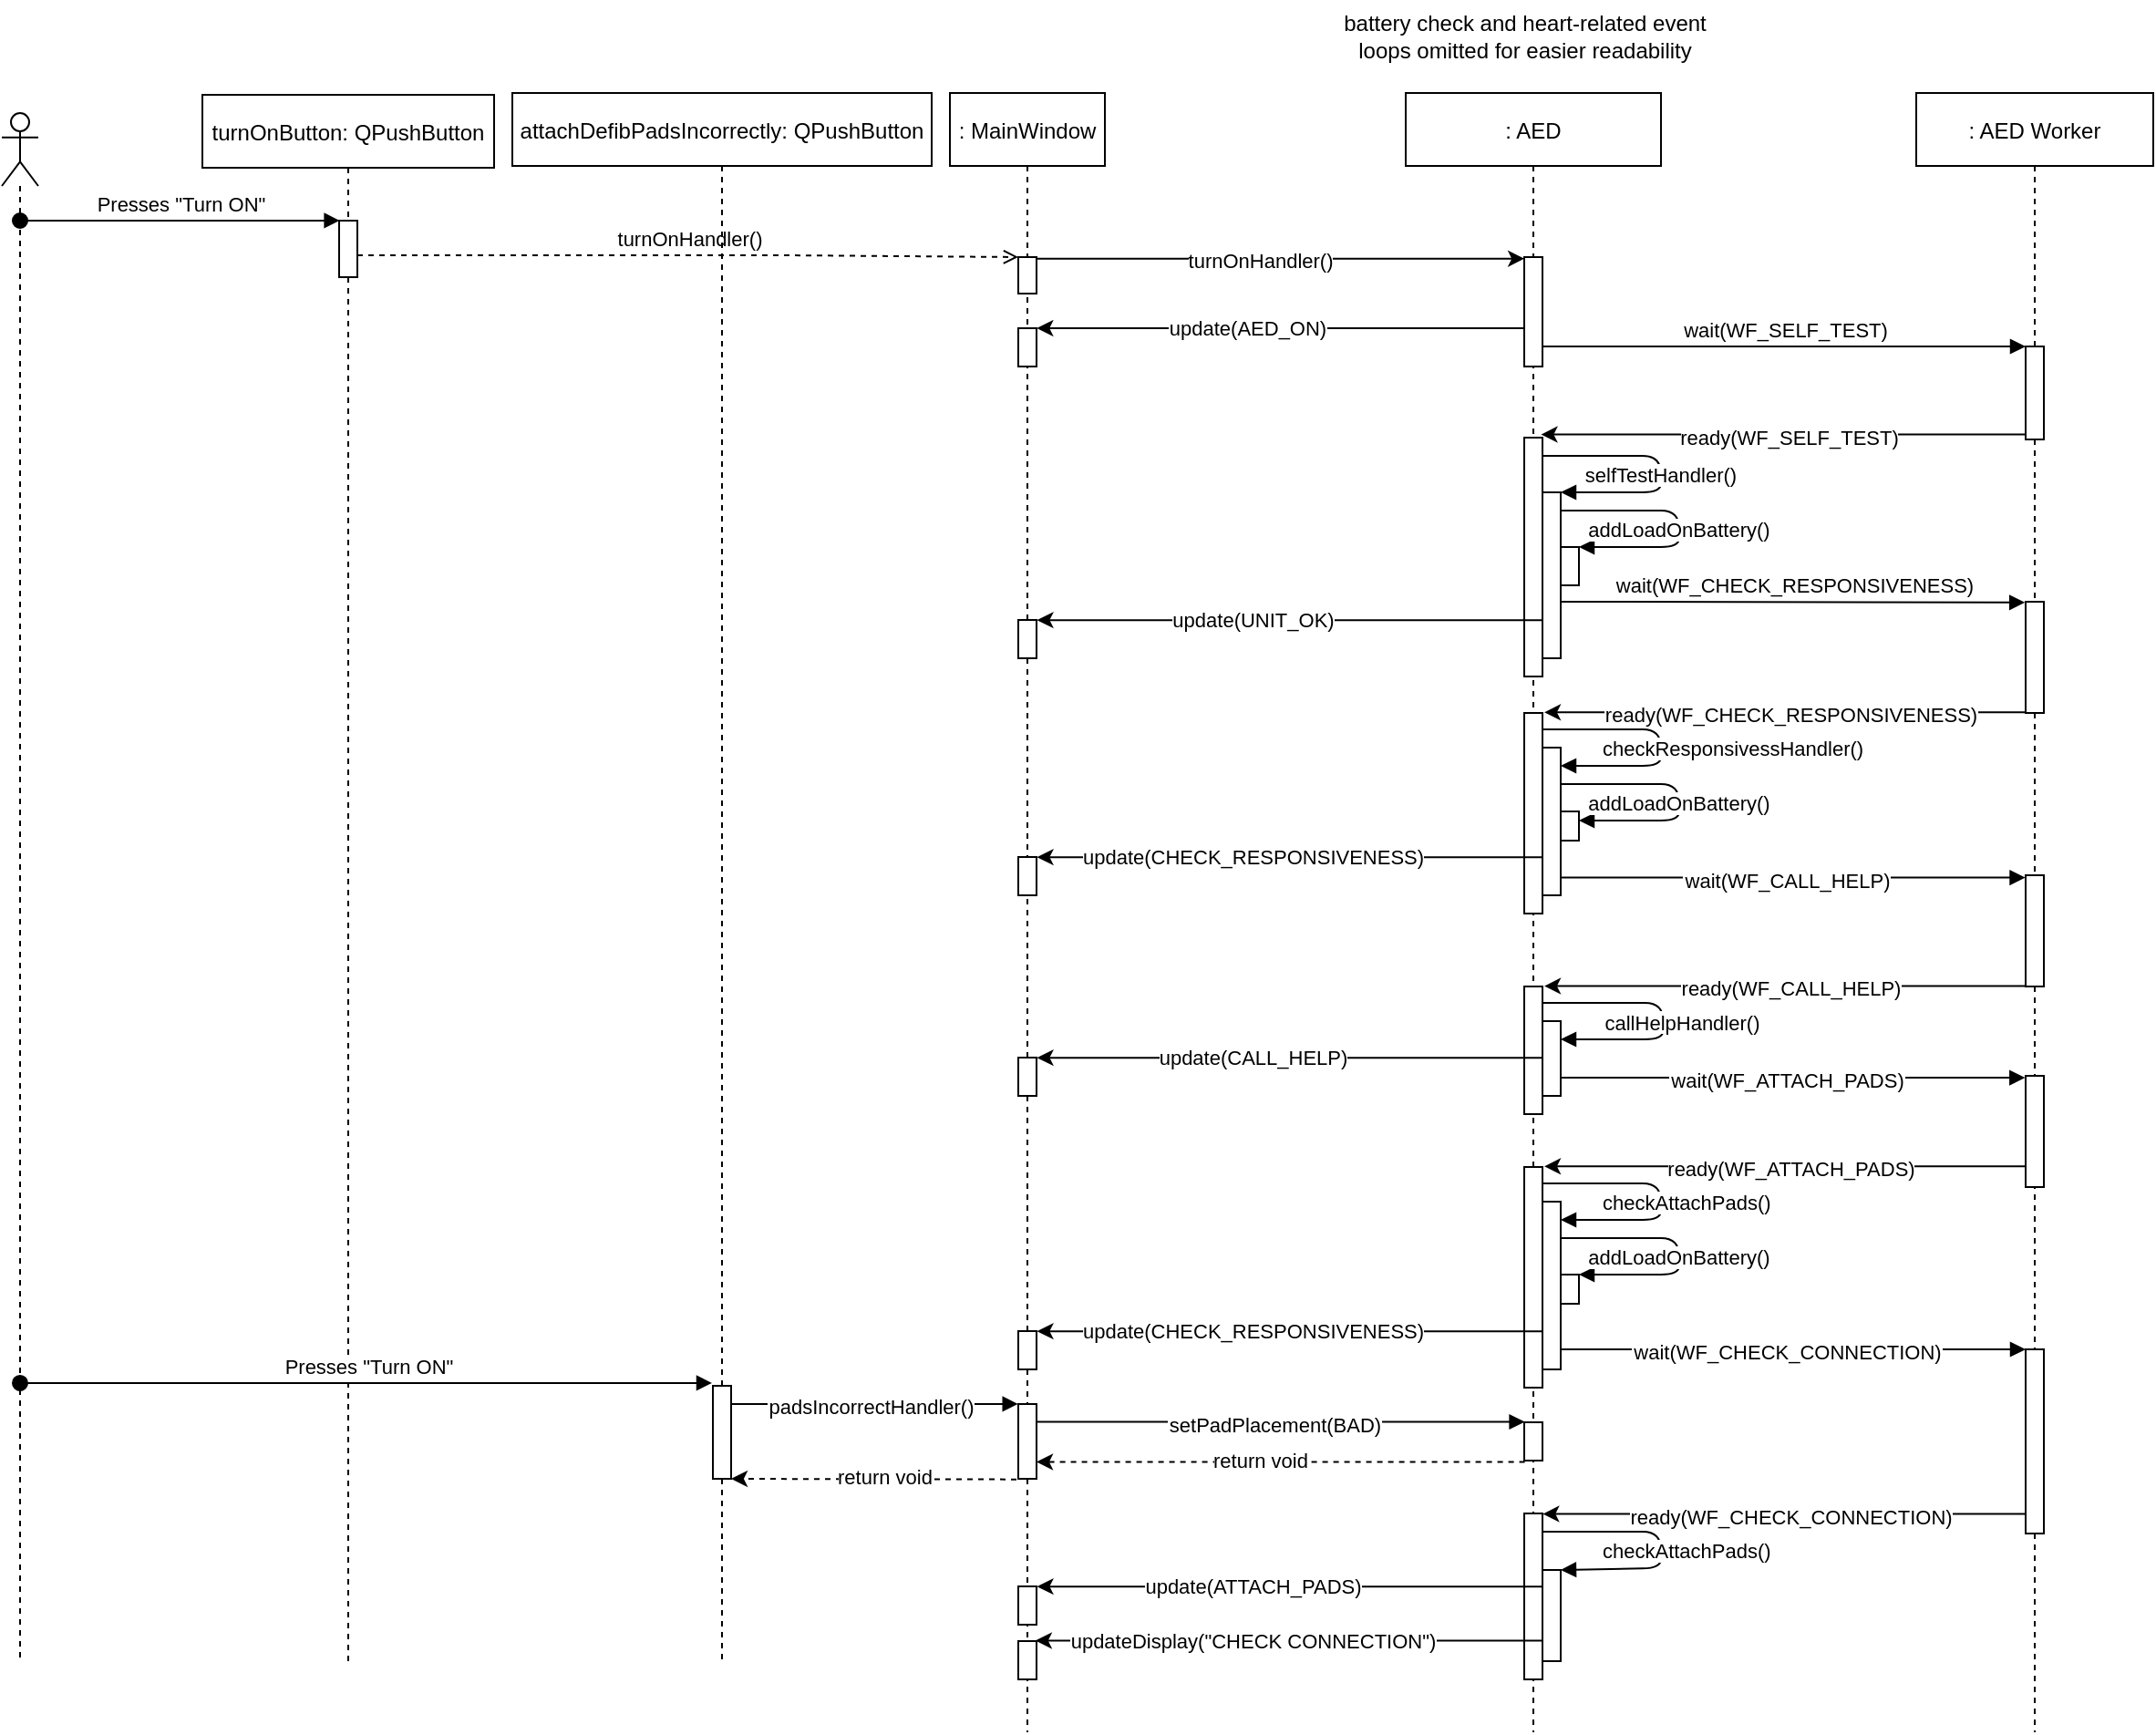 <mxfile version="22.1.2" type="device">
  <diagram name="Page-1" id="ro_ihInaLSnizCOt3Q01">
    <mxGraphModel dx="1963" dy="1367" grid="1" gridSize="10" guides="1" tooltips="1" connect="1" arrows="1" fold="1" page="0" pageScale="1" pageWidth="850" pageHeight="1100" math="0" shadow="0">
      <root>
        <mxCell id="0" />
        <mxCell id="1" parent="0" />
        <mxCell id="qNoHRXe5Kn5nPfTsHGGu-34" value=": MainWindow" style="shape=umlLifeline;perimeter=lifelinePerimeter;container=1;collapsible=0;recursiveResize=0;rounded=0;shadow=0;strokeWidth=1;" parent="1" vertex="1">
          <mxGeometry x="980" y="421" width="85" height="899" as="geometry" />
        </mxCell>
        <mxCell id="qNoHRXe5Kn5nPfTsHGGu-35" value="" style="html=1;points=[];perimeter=orthogonalPerimeter;" parent="qNoHRXe5Kn5nPfTsHGGu-34" vertex="1">
          <mxGeometry x="37.5" y="90" width="10" height="20" as="geometry" />
        </mxCell>
        <mxCell id="Xctz0QdlR3uCmqx1lehX-27" value="" style="html=1;points=[];perimeter=orthogonalPerimeter;" vertex="1" parent="qNoHRXe5Kn5nPfTsHGGu-34">
          <mxGeometry x="37.5" y="129" width="10" height="21" as="geometry" />
        </mxCell>
        <mxCell id="Xctz0QdlR3uCmqx1lehX-41" value="" style="html=1;points=[];perimeter=orthogonalPerimeter;" vertex="1" parent="qNoHRXe5Kn5nPfTsHGGu-34">
          <mxGeometry x="37.5" y="289" width="10" height="21" as="geometry" />
        </mxCell>
        <mxCell id="Xctz0QdlR3uCmqx1lehX-52" value="" style="html=1;points=[];perimeter=orthogonalPerimeter;" vertex="1" parent="qNoHRXe5Kn5nPfTsHGGu-34">
          <mxGeometry x="37.5" y="419" width="10" height="21" as="geometry" />
        </mxCell>
        <mxCell id="Xctz0QdlR3uCmqx1lehX-88" value="" style="html=1;points=[];perimeter=orthogonalPerimeter;" vertex="1" parent="qNoHRXe5Kn5nPfTsHGGu-34">
          <mxGeometry x="37.5" y="529" width="10" height="21" as="geometry" />
        </mxCell>
        <mxCell id="Xctz0QdlR3uCmqx1lehX-112" value="" style="html=1;points=[];perimeter=orthogonalPerimeter;" vertex="1" parent="qNoHRXe5Kn5nPfTsHGGu-34">
          <mxGeometry x="37.5" y="679" width="10" height="21" as="geometry" />
        </mxCell>
        <mxCell id="Xctz0QdlR3uCmqx1lehX-127" value="" style="html=1;points=[];perimeter=orthogonalPerimeter;" vertex="1" parent="qNoHRXe5Kn5nPfTsHGGu-34">
          <mxGeometry x="37.5" y="849" width="10" height="21" as="geometry" />
        </mxCell>
        <mxCell id="Xctz0QdlR3uCmqx1lehX-128" value="" style="html=1;points=[];perimeter=orthogonalPerimeter;" vertex="1" parent="qNoHRXe5Kn5nPfTsHGGu-34">
          <mxGeometry x="37.5" y="819" width="10" height="21" as="geometry" />
        </mxCell>
        <mxCell id="Xctz0QdlR3uCmqx1lehX-135" value="" style="html=1;points=[];perimeter=orthogonalPerimeter;" vertex="1" parent="qNoHRXe5Kn5nPfTsHGGu-34">
          <mxGeometry x="37.5" y="719" width="10" height="41" as="geometry" />
        </mxCell>
        <mxCell id="qNoHRXe5Kn5nPfTsHGGu-1" value=": AED Worker" style="shape=umlLifeline;perimeter=lifelinePerimeter;container=1;collapsible=0;recursiveResize=0;rounded=0;shadow=0;strokeWidth=1;" parent="1" vertex="1">
          <mxGeometry x="1510" y="421" width="130" height="899" as="geometry" />
        </mxCell>
        <mxCell id="qNoHRXe5Kn5nPfTsHGGu-2" value="" style="html=1;points=[];perimeter=orthogonalPerimeter;" parent="qNoHRXe5Kn5nPfTsHGGu-1" vertex="1">
          <mxGeometry x="60" y="139" width="10" height="51" as="geometry" />
        </mxCell>
        <mxCell id="Xctz0QdlR3uCmqx1lehX-40" value="" style="html=1;points=[];perimeter=orthogonalPerimeter;" vertex="1" parent="qNoHRXe5Kn5nPfTsHGGu-1">
          <mxGeometry x="60" y="279" width="10" height="61" as="geometry" />
        </mxCell>
        <mxCell id="Xctz0QdlR3uCmqx1lehX-82" value="" style="html=1;points=[];perimeter=orthogonalPerimeter;" vertex="1" parent="qNoHRXe5Kn5nPfTsHGGu-1">
          <mxGeometry x="60" y="429" width="10" height="61" as="geometry" />
        </mxCell>
        <mxCell id="Xctz0QdlR3uCmqx1lehX-119" value="" style="html=1;points=[];perimeter=orthogonalPerimeter;" vertex="1" parent="qNoHRXe5Kn5nPfTsHGGu-1">
          <mxGeometry x="60" y="689" width="10" height="101" as="geometry" />
        </mxCell>
        <mxCell id="Xctz0QdlR3uCmqx1lehX-106" value="" style="html=1;points=[];perimeter=orthogonalPerimeter;" vertex="1" parent="qNoHRXe5Kn5nPfTsHGGu-1">
          <mxGeometry x="60" y="539" width="10" height="61" as="geometry" />
        </mxCell>
        <mxCell id="qNoHRXe5Kn5nPfTsHGGu-16" value="" style="shape=umlLifeline;participant=umlActor;perimeter=lifelinePerimeter;whiteSpace=wrap;html=1;container=1;collapsible=0;recursiveResize=0;verticalAlign=top;spacingTop=36;outlineConnect=0;" parent="1" vertex="1">
          <mxGeometry x="460" y="432" width="20" height="849" as="geometry" />
        </mxCell>
        <mxCell id="qNoHRXe5Kn5nPfTsHGGu-17" value=" Presses &quot;Turn ON&quot;" style="verticalAlign=bottom;startArrow=oval;endArrow=block;startSize=8;shadow=0;strokeWidth=1;startFill=1;entryX=0.031;entryY=-0.001;entryDx=0;entryDy=0;entryPerimeter=0;" parent="1" source="qNoHRXe5Kn5nPfTsHGGu-16" target="qNoHRXe5Kn5nPfTsHGGu-29" edge="1">
          <mxGeometry x="0.008" relative="1" as="geometry">
            <mxPoint x="1220" y="491" as="sourcePoint" />
            <Array as="points">
              <mxPoint x="520" y="491" />
            </Array>
            <mxPoint as="offset" />
          </mxGeometry>
        </mxCell>
        <mxCell id="qNoHRXe5Kn5nPfTsHGGu-18" value=": AED" style="shape=umlLifeline;perimeter=lifelinePerimeter;container=1;collapsible=0;recursiveResize=0;rounded=0;shadow=0;strokeWidth=1;" parent="1" vertex="1">
          <mxGeometry x="1230" y="421" width="140" height="899" as="geometry" />
        </mxCell>
        <mxCell id="qNoHRXe5Kn5nPfTsHGGu-21" value="" style="html=1;points=[];perimeter=orthogonalPerimeter;" parent="qNoHRXe5Kn5nPfTsHGGu-18" vertex="1">
          <mxGeometry x="65" y="90" width="10" height="60" as="geometry" />
        </mxCell>
        <mxCell id="qNoHRXe5Kn5nPfTsHGGu-23" value="" style="html=1;points=[];perimeter=orthogonalPerimeter;" parent="qNoHRXe5Kn5nPfTsHGGu-18" vertex="1">
          <mxGeometry x="65" y="340" width="10" height="110" as="geometry" />
        </mxCell>
        <mxCell id="Xctz0QdlR3uCmqx1lehX-31" value="" style="html=1;points=[];perimeter=orthogonalPerimeter;" vertex="1" parent="qNoHRXe5Kn5nPfTsHGGu-18">
          <mxGeometry x="65" y="189" width="10" height="131" as="geometry" />
        </mxCell>
        <mxCell id="Xctz0QdlR3uCmqx1lehX-35" value="" style="html=1;points=[[0,0,0,0,5],[0,1,0,0,-5],[1,0,0,0,5],[1,1,0,0,-5]];perimeter=orthogonalPerimeter;outlineConnect=0;targetShapes=umlLifeline;portConstraint=eastwest;newEdgeStyle={&quot;curved&quot;:0,&quot;rounded&quot;:0};" vertex="1" parent="qNoHRXe5Kn5nPfTsHGGu-18">
          <mxGeometry x="75" y="219" width="10" height="91" as="geometry" />
        </mxCell>
        <mxCell id="Xctz0QdlR3uCmqx1lehX-36" value=" selfTestHandler()" style="verticalAlign=middle;endArrow=block;shadow=0;strokeWidth=1;endFill=1;" edge="1" parent="qNoHRXe5Kn5nPfTsHGGu-18" target="Xctz0QdlR3uCmqx1lehX-35" source="Xctz0QdlR3uCmqx1lehX-31">
          <mxGeometry x="0.071" relative="1" as="geometry">
            <mxPoint x="90" y="199" as="sourcePoint" />
            <mxPoint x="240" y="209" as="targetPoint" />
            <mxPoint as="offset" />
            <Array as="points">
              <mxPoint x="140" y="199" />
              <mxPoint x="140" y="219" />
            </Array>
          </mxGeometry>
        </mxCell>
        <mxCell id="Xctz0QdlR3uCmqx1lehX-38" value="" style="html=1;points=[[0,0,0,0,5],[0,1,0,0,-5],[1,0,0,0,5],[1,1,0,0,-5]];perimeter=orthogonalPerimeter;outlineConnect=0;targetShapes=umlLifeline;portConstraint=eastwest;newEdgeStyle={&quot;curved&quot;:0,&quot;rounded&quot;:0};" vertex="1" parent="qNoHRXe5Kn5nPfTsHGGu-18">
          <mxGeometry x="85" y="249" width="10" height="21" as="geometry" />
        </mxCell>
        <mxCell id="Xctz0QdlR3uCmqx1lehX-37" value=" addLoadOnBattery()" style="verticalAlign=middle;endArrow=block;shadow=0;strokeWidth=1;endFill=1;" edge="1" parent="qNoHRXe5Kn5nPfTsHGGu-18" target="Xctz0QdlR3uCmqx1lehX-38">
          <mxGeometry x="0.071" relative="1" as="geometry">
            <mxPoint x="85" y="229" as="sourcePoint" />
            <mxPoint x="95" y="259" as="targetPoint" />
            <mxPoint as="offset" />
            <Array as="points">
              <mxPoint x="150" y="229" />
              <mxPoint x="150" y="249" />
            </Array>
          </mxGeometry>
        </mxCell>
        <mxCell id="Xctz0QdlR3uCmqx1lehX-48" value="" style="html=1;points=[[0,0,0,0,5],[0,1,0,0,-5],[1,0,0,0,5],[1,1,0,0,-5]];perimeter=orthogonalPerimeter;outlineConnect=0;targetShapes=umlLifeline;portConstraint=eastwest;newEdgeStyle={&quot;curved&quot;:0,&quot;rounded&quot;:0};" vertex="1" parent="qNoHRXe5Kn5nPfTsHGGu-18">
          <mxGeometry x="75" y="359" width="10" height="81" as="geometry" />
        </mxCell>
        <mxCell id="Xctz0QdlR3uCmqx1lehX-49" value=" checkResponsivessHandler()" style="verticalAlign=middle;endArrow=block;shadow=0;strokeWidth=1;endFill=1;targetPerimeterSpacing=0;sourcePerimeterSpacing=0;jumpStyle=none;align=left;spacingLeft=-34;" edge="1" parent="qNoHRXe5Kn5nPfTsHGGu-18">
          <mxGeometry x="0.073" relative="1" as="geometry">
            <mxPoint x="75" y="349" as="sourcePoint" />
            <mxPoint x="85" y="369" as="targetPoint" />
            <mxPoint as="offset" />
            <Array as="points">
              <mxPoint x="140" y="349" />
              <mxPoint x="140" y="369" />
            </Array>
          </mxGeometry>
        </mxCell>
        <mxCell id="Xctz0QdlR3uCmqx1lehX-50" value="" style="html=1;points=[[0,0,0,0,5],[0,1,0,0,-5],[1,0,0,0,5],[1,1,0,0,-5]];perimeter=orthogonalPerimeter;outlineConnect=0;targetShapes=umlLifeline;portConstraint=eastwest;newEdgeStyle={&quot;curved&quot;:0,&quot;rounded&quot;:0};" vertex="1" parent="qNoHRXe5Kn5nPfTsHGGu-18">
          <mxGeometry x="85" y="394" width="10" height="16" as="geometry" />
        </mxCell>
        <mxCell id="Xctz0QdlR3uCmqx1lehX-51" value=" addLoadOnBattery()" style="verticalAlign=middle;endArrow=block;shadow=0;strokeWidth=1;endFill=1;" edge="1" parent="qNoHRXe5Kn5nPfTsHGGu-18" source="Xctz0QdlR3uCmqx1lehX-48" target="Xctz0QdlR3uCmqx1lehX-50">
          <mxGeometry x="0.071" relative="1" as="geometry">
            <mxPoint x="85" y="379" as="sourcePoint" />
            <mxPoint x="95" y="399" as="targetPoint" />
            <mxPoint as="offset" />
            <Array as="points">
              <mxPoint x="150" y="379" />
              <mxPoint x="150" y="399" />
            </Array>
          </mxGeometry>
        </mxCell>
        <mxCell id="Xctz0QdlR3uCmqx1lehX-83" value="" style="html=1;points=[];perimeter=orthogonalPerimeter;" vertex="1" parent="qNoHRXe5Kn5nPfTsHGGu-18">
          <mxGeometry x="65" y="490" width="10" height="70" as="geometry" />
        </mxCell>
        <mxCell id="Xctz0QdlR3uCmqx1lehX-84" value="" style="html=1;points=[[0,0,0,0,5],[0,1,0,0,-5],[1,0,0,0,5],[1,1,0,0,-5]];perimeter=orthogonalPerimeter;outlineConnect=0;targetShapes=umlLifeline;portConstraint=eastwest;newEdgeStyle={&quot;curved&quot;:0,&quot;rounded&quot;:0};" vertex="1" parent="qNoHRXe5Kn5nPfTsHGGu-18">
          <mxGeometry x="75" y="509" width="10" height="41" as="geometry" />
        </mxCell>
        <mxCell id="Xctz0QdlR3uCmqx1lehX-107" value="" style="html=1;points=[];perimeter=orthogonalPerimeter;" vertex="1" parent="qNoHRXe5Kn5nPfTsHGGu-18">
          <mxGeometry x="65" y="589" width="10" height="121" as="geometry" />
        </mxCell>
        <mxCell id="Xctz0QdlR3uCmqx1lehX-108" value="" style="html=1;points=[[0,0,0,0,5],[0,1,0,0,-5],[1,0,0,0,5],[1,1,0,0,-5]];perimeter=orthogonalPerimeter;outlineConnect=0;targetShapes=umlLifeline;portConstraint=eastwest;newEdgeStyle={&quot;curved&quot;:0,&quot;rounded&quot;:0};" vertex="1" parent="qNoHRXe5Kn5nPfTsHGGu-18">
          <mxGeometry x="75" y="608" width="10" height="92" as="geometry" />
        </mxCell>
        <mxCell id="Xctz0QdlR3uCmqx1lehX-110" value="" style="html=1;points=[[0,0,0,0,5],[0,1,0,0,-5],[1,0,0,0,5],[1,1,0,0,-5]];perimeter=orthogonalPerimeter;outlineConnect=0;targetShapes=umlLifeline;portConstraint=eastwest;newEdgeStyle={&quot;curved&quot;:0,&quot;rounded&quot;:0};" vertex="1" parent="qNoHRXe5Kn5nPfTsHGGu-18">
          <mxGeometry x="85" y="648" width="10" height="16" as="geometry" />
        </mxCell>
        <mxCell id="Xctz0QdlR3uCmqx1lehX-111" value=" addLoadOnBattery()" style="verticalAlign=middle;endArrow=block;shadow=0;strokeWidth=1;endFill=1;" edge="1" parent="qNoHRXe5Kn5nPfTsHGGu-18">
          <mxGeometry x="0.071" relative="1" as="geometry">
            <mxPoint x="85" y="628" as="sourcePoint" />
            <mxPoint x="95" y="648" as="targetPoint" />
            <mxPoint as="offset" />
            <Array as="points">
              <mxPoint x="150" y="628" />
              <mxPoint x="150" y="648" />
            </Array>
          </mxGeometry>
        </mxCell>
        <mxCell id="Xctz0QdlR3uCmqx1lehX-109" value=" checkAttachPads()" style="verticalAlign=middle;endArrow=block;shadow=0;strokeWidth=1;endFill=1;targetPerimeterSpacing=0;sourcePerimeterSpacing=0;jumpStyle=none;align=left;spacingLeft=-34;" edge="1" parent="qNoHRXe5Kn5nPfTsHGGu-18">
          <mxGeometry x="0.073" relative="1" as="geometry">
            <mxPoint x="75" y="598" as="sourcePoint" />
            <mxPoint x="85" y="618" as="targetPoint" />
            <mxPoint as="offset" />
            <Array as="points">
              <mxPoint x="140" y="598" />
              <mxPoint x="140" y="618" />
            </Array>
          </mxGeometry>
        </mxCell>
        <mxCell id="Xctz0QdlR3uCmqx1lehX-85" value=" callHelpHandler()" style="verticalAlign=middle;endArrow=block;shadow=0;strokeWidth=1;endFill=1;targetPerimeterSpacing=0;sourcePerimeterSpacing=0;jumpStyle=none;align=left;spacingLeft=-34;" edge="1" parent="qNoHRXe5Kn5nPfTsHGGu-18" source="Xctz0QdlR3uCmqx1lehX-83" target="Xctz0QdlR3uCmqx1lehX-84">
          <mxGeometry x="0.073" relative="1" as="geometry">
            <mxPoint x="76.25" y="499" as="sourcePoint" />
            <mxPoint x="86.25" y="519" as="targetPoint" />
            <mxPoint as="offset" />
            <Array as="points">
              <mxPoint x="141.25" y="499" />
              <mxPoint x="141.25" y="519" />
            </Array>
          </mxGeometry>
        </mxCell>
        <mxCell id="Xctz0QdlR3uCmqx1lehX-120" value="" style="html=1;points=[];perimeter=orthogonalPerimeter;" vertex="1" parent="qNoHRXe5Kn5nPfTsHGGu-18">
          <mxGeometry x="65" y="779" width="10" height="91" as="geometry" />
        </mxCell>
        <mxCell id="Xctz0QdlR3uCmqx1lehX-123" value="" style="html=1;points=[[0,0,0,0,5],[0,1,0,0,-5],[1,0,0,0,5],[1,1,0,0,-5]];perimeter=orthogonalPerimeter;outlineConnect=0;targetShapes=umlLifeline;portConstraint=eastwest;newEdgeStyle={&quot;curved&quot;:0,&quot;rounded&quot;:0};" vertex="1" parent="qNoHRXe5Kn5nPfTsHGGu-18">
          <mxGeometry x="75" y="810" width="10" height="50" as="geometry" />
        </mxCell>
        <mxCell id="Xctz0QdlR3uCmqx1lehX-124" value=" checkAttachPads()" style="verticalAlign=middle;endArrow=block;shadow=0;strokeWidth=1;endFill=1;targetPerimeterSpacing=0;sourcePerimeterSpacing=0;jumpStyle=none;align=left;spacingLeft=-34;" edge="1" parent="qNoHRXe5Kn5nPfTsHGGu-18" source="Xctz0QdlR3uCmqx1lehX-120" target="Xctz0QdlR3uCmqx1lehX-123">
          <mxGeometry x="0.073" relative="1" as="geometry">
            <mxPoint x="75" y="751" as="sourcePoint" />
            <mxPoint x="85" y="769" as="targetPoint" />
            <mxPoint as="offset" />
            <Array as="points">
              <mxPoint x="140" y="789" />
              <mxPoint x="140" y="809" />
            </Array>
          </mxGeometry>
        </mxCell>
        <mxCell id="Xctz0QdlR3uCmqx1lehX-134" value="" style="html=1;points=[];perimeter=orthogonalPerimeter;" vertex="1" parent="qNoHRXe5Kn5nPfTsHGGu-18">
          <mxGeometry x="65" y="729" width="10" height="21" as="geometry" />
        </mxCell>
        <mxCell id="qNoHRXe5Kn5nPfTsHGGu-28" value="turnOnButton: QPushButton" style="shape=umlLifeline;perimeter=lifelinePerimeter;container=1;collapsible=0;recursiveResize=0;rounded=0;shadow=0;strokeWidth=1;" parent="1" vertex="1">
          <mxGeometry x="570" y="422" width="160" height="859" as="geometry" />
        </mxCell>
        <mxCell id="qNoHRXe5Kn5nPfTsHGGu-29" value="" style="html=1;points=[];perimeter=orthogonalPerimeter;" parent="qNoHRXe5Kn5nPfTsHGGu-28" vertex="1">
          <mxGeometry x="75" y="69" width="10" height="31" as="geometry" />
        </mxCell>
        <mxCell id="qNoHRXe5Kn5nPfTsHGGu-30" value=" turnOnHandler()" style="verticalAlign=bottom;endArrow=open;shadow=0;strokeWidth=1;dashed=1;endFill=0;" parent="1" source="qNoHRXe5Kn5nPfTsHGGu-29" target="qNoHRXe5Kn5nPfTsHGGu-35" edge="1">
          <mxGeometry x="0.007" relative="1" as="geometry">
            <mxPoint x="900" y="679" as="sourcePoint" />
            <mxPoint x="1181" y="679" as="targetPoint" />
            <mxPoint as="offset" />
            <Array as="points">
              <mxPoint x="890" y="510" />
            </Array>
          </mxGeometry>
        </mxCell>
        <mxCell id="qNoHRXe5Kn5nPfTsHGGu-31" value=" wait(WF_SELF_TEST)" style="verticalAlign=bottom;endArrow=block;shadow=0;strokeWidth=1;endFill=1;" parent="1" edge="1">
          <mxGeometry x="0.008" relative="1" as="geometry">
            <mxPoint x="1305" y="560" as="sourcePoint" />
            <mxPoint x="1570" y="560" as="targetPoint" />
            <mxPoint as="offset" />
            <Array as="points">
              <mxPoint x="1400" y="560" />
            </Array>
          </mxGeometry>
        </mxCell>
        <mxCell id="qNoHRXe5Kn5nPfTsHGGu-36" value="attachDefibPadsIncorrectly: QPushButton" style="shape=umlLifeline;perimeter=lifelinePerimeter;container=1;collapsible=0;recursiveResize=0;rounded=0;shadow=0;strokeWidth=1;" parent="1" vertex="1">
          <mxGeometry x="740" y="421" width="230" height="860" as="geometry" />
        </mxCell>
        <mxCell id="Xctz0QdlR3uCmqx1lehX-140" value="" style="html=1;points=[];perimeter=orthogonalPerimeter;" vertex="1" parent="qNoHRXe5Kn5nPfTsHGGu-36">
          <mxGeometry x="110" y="709" width="10" height="51" as="geometry" />
        </mxCell>
        <mxCell id="qNoHRXe5Kn5nPfTsHGGu-50" style="rounded=0;orthogonalLoop=1;jettySize=auto;html=1;entryX=0.009;entryY=0.014;entryDx=0;entryDy=0;entryPerimeter=0;" parent="1" source="qNoHRXe5Kn5nPfTsHGGu-35" target="qNoHRXe5Kn5nPfTsHGGu-21" edge="1">
          <mxGeometry relative="1" as="geometry" />
        </mxCell>
        <mxCell id="Xctz0QdlR3uCmqx1lehX-26" value="turnOnHandler()" style="edgeLabel;html=1;align=center;verticalAlign=middle;resizable=0;points=[];" vertex="1" connectable="0" parent="qNoHRXe5Kn5nPfTsHGGu-50">
          <mxGeometry x="-0.087" y="-1" relative="1" as="geometry">
            <mxPoint as="offset" />
          </mxGeometry>
        </mxCell>
        <mxCell id="Xctz0QdlR3uCmqx1lehX-28" value="" style="endArrow=classic;endFill=1;endSize=6;html=1;rounded=0;entryX=1.015;entryY=0;entryDx=0;entryDy=0;entryPerimeter=0;" edge="1" parent="1" source="qNoHRXe5Kn5nPfTsHGGu-21" target="Xctz0QdlR3uCmqx1lehX-27">
          <mxGeometry width="160" relative="1" as="geometry">
            <mxPoint x="1180" y="590" as="sourcePoint" />
            <mxPoint x="1340" y="590" as="targetPoint" />
          </mxGeometry>
        </mxCell>
        <mxCell id="Xctz0QdlR3uCmqx1lehX-30" value="update(AED_ON)" style="edgeLabel;html=1;align=center;verticalAlign=middle;resizable=0;points=[];" vertex="1" connectable="0" parent="Xctz0QdlR3uCmqx1lehX-28">
          <mxGeometry x="0.304" y="1" relative="1" as="geometry">
            <mxPoint x="22" y="-1" as="offset" />
          </mxGeometry>
        </mxCell>
        <mxCell id="Xctz0QdlR3uCmqx1lehX-32" value="" style="endArrow=classic;endFill=1;endSize=6;html=1;rounded=0;entryX=0.924;entryY=-0.013;entryDx=0;entryDy=0;entryPerimeter=0;" edge="1" parent="1" source="qNoHRXe5Kn5nPfTsHGGu-2" target="Xctz0QdlR3uCmqx1lehX-31">
          <mxGeometry width="160" relative="1" as="geometry">
            <mxPoint x="1527" y="620" as="sourcePoint" />
            <mxPoint x="1410" y="620" as="targetPoint" />
          </mxGeometry>
        </mxCell>
        <mxCell id="Xctz0QdlR3uCmqx1lehX-33" value="ready(WF_SELF_TEST)" style="edgeLabel;html=1;align=center;verticalAlign=middle;resizable=0;points=[];" vertex="1" connectable="0" parent="Xctz0QdlR3uCmqx1lehX-32">
          <mxGeometry x="0.304" y="1" relative="1" as="geometry">
            <mxPoint x="43" as="offset" />
          </mxGeometry>
        </mxCell>
        <mxCell id="Xctz0QdlR3uCmqx1lehX-39" value=" wait(WF_CHECK_RESPONSIVENESS)" style="verticalAlign=bottom;endArrow=block;shadow=0;strokeWidth=1;endFill=1;entryX=-0.042;entryY=0.007;entryDx=0;entryDy=0;entryPerimeter=0;" edge="1" parent="1" target="Xctz0QdlR3uCmqx1lehX-40">
          <mxGeometry x="0.008" relative="1" as="geometry">
            <mxPoint x="1315" y="700" as="sourcePoint" />
            <mxPoint x="1580" y="700" as="targetPoint" />
            <mxPoint as="offset" />
            <Array as="points" />
          </mxGeometry>
        </mxCell>
        <mxCell id="Xctz0QdlR3uCmqx1lehX-42" value="" style="endArrow=classic;endFill=1;endSize=6;html=1;rounded=0;entryX=1.025;entryY=0.003;entryDx=0;entryDy=0;entryPerimeter=0;" edge="1" parent="1" source="Xctz0QdlR3uCmqx1lehX-35" target="Xctz0QdlR3uCmqx1lehX-41">
          <mxGeometry width="160" relative="1" as="geometry">
            <mxPoint x="1217" y="690" as="sourcePoint" />
            <mxPoint x="970" y="690" as="targetPoint" />
          </mxGeometry>
        </mxCell>
        <mxCell id="Xctz0QdlR3uCmqx1lehX-43" value="update(UNIT_OK)" style="edgeLabel;html=1;align=center;verticalAlign=middle;resizable=0;points=[];" vertex="1" connectable="0" parent="Xctz0QdlR3uCmqx1lehX-42">
          <mxGeometry x="0.304" y="1" relative="1" as="geometry">
            <mxPoint x="22" y="-1" as="offset" />
          </mxGeometry>
        </mxCell>
        <mxCell id="Xctz0QdlR3uCmqx1lehX-46" value="" style="endArrow=classic;endFill=1;endSize=6;html=1;rounded=0;entryX=1.1;entryY=-0.003;entryDx=0;entryDy=0;entryPerimeter=0;" edge="1" parent="1" source="Xctz0QdlR3uCmqx1lehX-40" target="qNoHRXe5Kn5nPfTsHGGu-23">
          <mxGeometry width="160" relative="1" as="geometry">
            <mxPoint x="1536" y="755.21" as="sourcePoint" />
            <mxPoint x="1270" y="755.21" as="targetPoint" />
          </mxGeometry>
        </mxCell>
        <mxCell id="Xctz0QdlR3uCmqx1lehX-47" value="ready(WF_CHECK_RESPONSIVENESS)" style="edgeLabel;html=1;align=center;verticalAlign=middle;resizable=0;points=[];" vertex="1" connectable="0" parent="Xctz0QdlR3uCmqx1lehX-46">
          <mxGeometry x="0.304" y="1" relative="1" as="geometry">
            <mxPoint x="43" as="offset" />
          </mxGeometry>
        </mxCell>
        <mxCell id="Xctz0QdlR3uCmqx1lehX-53" value="" style="endArrow=classic;endFill=1;endSize=6;html=1;rounded=0;entryX=1.025;entryY=0.003;entryDx=0;entryDy=0;entryPerimeter=0;" edge="1" parent="1" target="Xctz0QdlR3uCmqx1lehX-52" source="Xctz0QdlR3uCmqx1lehX-48">
          <mxGeometry width="160" relative="1" as="geometry">
            <mxPoint x="1305" y="840" as="sourcePoint" />
            <mxPoint x="970" y="820" as="targetPoint" />
          </mxGeometry>
        </mxCell>
        <mxCell id="Xctz0QdlR3uCmqx1lehX-54" value="update(CHECK_RESPONSIVENESS)" style="edgeLabel;html=1;align=center;verticalAlign=middle;resizable=0;points=[];" vertex="1" connectable="0" parent="Xctz0QdlR3uCmqx1lehX-53">
          <mxGeometry x="0.304" y="1" relative="1" as="geometry">
            <mxPoint x="22" y="-1" as="offset" />
          </mxGeometry>
        </mxCell>
        <mxCell id="Xctz0QdlR3uCmqx1lehX-56" value=" wait(WF_CALL_HELP)" style="verticalAlign=middle;endArrow=block;shadow=0;strokeWidth=1;endFill=1;entryX=-0.023;entryY=0.021;entryDx=0;entryDy=0;entryPerimeter=0;" edge="1" parent="1" source="Xctz0QdlR3uCmqx1lehX-48" target="Xctz0QdlR3uCmqx1lehX-82">
          <mxGeometry x="-0.023" y="-1" relative="1" as="geometry">
            <mxPoint x="1320" y="855.8" as="sourcePoint" />
            <mxPoint x="1570.8" y="849.05" as="targetPoint" />
            <mxPoint as="offset" />
          </mxGeometry>
        </mxCell>
        <mxCell id="Xctz0QdlR3uCmqx1lehX-58" value="battery check and heart-related event&lt;br&gt;loops omitted for easier readability" style="text;html=1;align=center;verticalAlign=middle;resizable=0;points=[];autosize=1;strokeColor=none;fillColor=none;" vertex="1" parent="1">
          <mxGeometry x="1185" y="370" width="220" height="40" as="geometry" />
        </mxCell>
        <mxCell id="Xctz0QdlR3uCmqx1lehX-89" value="" style="endArrow=classic;endFill=1;endSize=6;html=1;rounded=0;entryX=1.1;entryY=-0.003;entryDx=0;entryDy=0;entryPerimeter=0;" edge="1" parent="1" source="Xctz0QdlR3uCmqx1lehX-82" target="Xctz0QdlR3uCmqx1lehX-83">
          <mxGeometry width="160" relative="1" as="geometry">
            <mxPoint x="1537.25" y="905.21" as="sourcePoint" />
            <mxPoint x="1271.25" y="905.21" as="targetPoint" />
          </mxGeometry>
        </mxCell>
        <mxCell id="Xctz0QdlR3uCmqx1lehX-90" value="ready(WF_CALL_HELP)" style="edgeLabel;html=1;align=center;verticalAlign=middle;resizable=0;points=[];" vertex="1" connectable="0" parent="Xctz0QdlR3uCmqx1lehX-89">
          <mxGeometry x="0.304" y="1" relative="1" as="geometry">
            <mxPoint x="43" as="offset" />
          </mxGeometry>
        </mxCell>
        <mxCell id="Xctz0QdlR3uCmqx1lehX-91" value="" style="endArrow=classic;endFill=1;endSize=6;html=1;rounded=0;entryX=1.025;entryY=0.003;entryDx=0;entryDy=0;entryPerimeter=0;" edge="1" parent="1" source="Xctz0QdlR3uCmqx1lehX-84" target="Xctz0QdlR3uCmqx1lehX-88">
          <mxGeometry width="160" relative="1" as="geometry">
            <mxPoint x="1306.25" y="990" as="sourcePoint" />
            <mxPoint x="971.25" y="970" as="targetPoint" />
          </mxGeometry>
        </mxCell>
        <mxCell id="Xctz0QdlR3uCmqx1lehX-92" value="update(CALL_HELP)" style="edgeLabel;html=1;align=center;verticalAlign=middle;resizable=0;points=[];" vertex="1" connectable="0" parent="Xctz0QdlR3uCmqx1lehX-91">
          <mxGeometry x="0.304" y="1" relative="1" as="geometry">
            <mxPoint x="22" y="-1" as="offset" />
          </mxGeometry>
        </mxCell>
        <mxCell id="Xctz0QdlR3uCmqx1lehX-93" value=" wait(WF_ATTACH_PADS)" style="verticalAlign=middle;endArrow=block;shadow=0;strokeWidth=1;endFill=1;entryX=-0.035;entryY=0.017;entryDx=0;entryDy=0;entryPerimeter=0;" edge="1" parent="1" source="Xctz0QdlR3uCmqx1lehX-84" target="Xctz0QdlR3uCmqx1lehX-106">
          <mxGeometry x="-0.023" y="-1" relative="1" as="geometry">
            <mxPoint x="1321.25" y="1005.8" as="sourcePoint" />
            <mxPoint x="1572.05" y="999.05" as="targetPoint" />
            <mxPoint as="offset" />
          </mxGeometry>
        </mxCell>
        <mxCell id="Xctz0QdlR3uCmqx1lehX-113" value="" style="endArrow=classic;endFill=1;endSize=6;html=1;rounded=0;entryX=1.1;entryY=-0.003;entryDx=0;entryDy=0;entryPerimeter=0;" edge="1" parent="1" source="Xctz0QdlR3uCmqx1lehX-106" target="Xctz0QdlR3uCmqx1lehX-107">
          <mxGeometry width="160" relative="1" as="geometry">
            <mxPoint x="1538.5" y="1055.21" as="sourcePoint" />
            <mxPoint x="1272.5" y="1055.21" as="targetPoint" />
          </mxGeometry>
        </mxCell>
        <mxCell id="Xctz0QdlR3uCmqx1lehX-114" value="ready(WF_ATTACH_PADS)" style="edgeLabel;html=1;align=center;verticalAlign=middle;resizable=0;points=[];" vertex="1" connectable="0" parent="Xctz0QdlR3uCmqx1lehX-113">
          <mxGeometry x="0.304" y="1" relative="1" as="geometry">
            <mxPoint x="43" as="offset" />
          </mxGeometry>
        </mxCell>
        <mxCell id="Xctz0QdlR3uCmqx1lehX-115" value="" style="endArrow=classic;endFill=1;endSize=6;html=1;rounded=0;entryX=1.025;entryY=0.003;entryDx=0;entryDy=0;entryPerimeter=0;" edge="1" parent="1" source="Xctz0QdlR3uCmqx1lehX-108" target="Xctz0QdlR3uCmqx1lehX-112">
          <mxGeometry width="160" relative="1" as="geometry">
            <mxPoint x="1307.5" y="1140" as="sourcePoint" />
            <mxPoint x="972.5" y="1120" as="targetPoint" />
          </mxGeometry>
        </mxCell>
        <mxCell id="Xctz0QdlR3uCmqx1lehX-116" value="update(CHECK_RESPONSIVENESS)" style="edgeLabel;html=1;align=center;verticalAlign=middle;resizable=0;points=[];" vertex="1" connectable="0" parent="Xctz0QdlR3uCmqx1lehX-115">
          <mxGeometry x="0.304" y="1" relative="1" as="geometry">
            <mxPoint x="22" y="-1" as="offset" />
          </mxGeometry>
        </mxCell>
        <mxCell id="Xctz0QdlR3uCmqx1lehX-117" value=" wait(WF_CHECK_CONNECTION)" style="verticalAlign=middle;endArrow=block;shadow=0;strokeWidth=1;endFill=1;" edge="1" parent="1" source="Xctz0QdlR3uCmqx1lehX-108" target="Xctz0QdlR3uCmqx1lehX-119">
          <mxGeometry x="-0.023" y="-1" relative="1" as="geometry">
            <mxPoint x="1322.5" y="1155.8" as="sourcePoint" />
            <mxPoint x="1573.3" y="1149.05" as="targetPoint" />
            <mxPoint as="offset" />
          </mxGeometry>
        </mxCell>
        <mxCell id="Xctz0QdlR3uCmqx1lehX-121" value="" style="endArrow=classic;endFill=1;endSize=6;html=1;rounded=0;entryX=1.016;entryY=0.003;entryDx=0;entryDy=0;entryPerimeter=0;" edge="1" parent="1" source="Xctz0QdlR3uCmqx1lehX-119" target="Xctz0QdlR3uCmqx1lehX-120">
          <mxGeometry width="160" relative="1" as="geometry">
            <mxPoint x="1524" y="1180" as="sourcePoint" />
            <mxPoint x="1260" y="1180" as="targetPoint" />
          </mxGeometry>
        </mxCell>
        <mxCell id="Xctz0QdlR3uCmqx1lehX-122" value="ready(WF_CHECK_CONNECTION)" style="edgeLabel;html=1;align=center;verticalAlign=middle;resizable=0;points=[];" vertex="1" connectable="0" parent="Xctz0QdlR3uCmqx1lehX-121">
          <mxGeometry x="0.304" y="1" relative="1" as="geometry">
            <mxPoint x="43" as="offset" />
          </mxGeometry>
        </mxCell>
        <mxCell id="Xctz0QdlR3uCmqx1lehX-125" value="" style="endArrow=classic;endFill=1;endSize=6;html=1;rounded=0;entryX=0.941;entryY=-0.013;entryDx=0;entryDy=0;entryPerimeter=0;" edge="1" parent="1" source="Xctz0QdlR3uCmqx1lehX-123" target="Xctz0QdlR3uCmqx1lehX-127">
          <mxGeometry width="160" relative="1" as="geometry">
            <mxPoint x="1247" y="1200" as="sourcePoint" />
            <mxPoint x="1050" y="1200" as="targetPoint" />
          </mxGeometry>
        </mxCell>
        <mxCell id="Xctz0QdlR3uCmqx1lehX-126" value="updateDisplay(&quot;CHECK CONNECTION&quot;)" style="edgeLabel;html=1;align=center;verticalAlign=middle;resizable=0;points=[];" vertex="1" connectable="0" parent="Xctz0QdlR3uCmqx1lehX-125">
          <mxGeometry x="0.304" y="1" relative="1" as="geometry">
            <mxPoint x="22" y="-1" as="offset" />
          </mxGeometry>
        </mxCell>
        <mxCell id="Xctz0QdlR3uCmqx1lehX-129" value="" style="endArrow=classic;endFill=1;endSize=6;html=1;rounded=0;entryX=1.025;entryY=0.003;entryDx=0;entryDy=0;entryPerimeter=0;" edge="1" parent="1" target="Xctz0QdlR3uCmqx1lehX-128" source="Xctz0QdlR3uCmqx1lehX-123">
          <mxGeometry width="160" relative="1" as="geometry">
            <mxPoint x="1305" y="1190" as="sourcePoint" />
            <mxPoint x="972.5" y="1210" as="targetPoint" />
          </mxGeometry>
        </mxCell>
        <mxCell id="Xctz0QdlR3uCmqx1lehX-130" value="update(ATTACH_PADS)" style="edgeLabel;html=1;align=center;verticalAlign=middle;resizable=0;points=[];" vertex="1" connectable="0" parent="Xctz0QdlR3uCmqx1lehX-129">
          <mxGeometry x="0.304" y="1" relative="1" as="geometry">
            <mxPoint x="22" y="-1" as="offset" />
          </mxGeometry>
        </mxCell>
        <mxCell id="Xctz0QdlR3uCmqx1lehX-136" value=" setPadPlacement(BAD)" style="verticalAlign=middle;endArrow=block;shadow=0;strokeWidth=1;endFill=1;entryX=0.03;entryY=-0.012;entryDx=0;entryDy=0;entryPerimeter=0;" edge="1" parent="1" source="Xctz0QdlR3uCmqx1lehX-135" target="Xctz0QdlR3uCmqx1lehX-134">
          <mxGeometry x="-0.021" y="-1" relative="1" as="geometry">
            <mxPoint x="1040" y="1170" as="sourcePoint" />
            <mxPoint x="1295" y="1170" as="targetPoint" />
            <mxPoint as="offset" />
          </mxGeometry>
        </mxCell>
        <mxCell id="Xctz0QdlR3uCmqx1lehX-137" value="" style="endArrow=classic;endFill=1;endSize=6;html=1;rounded=0;exitX=0.03;exitY=1.036;exitDx=0;exitDy=0;exitPerimeter=0;dashed=1;" edge="1" parent="1" source="Xctz0QdlR3uCmqx1lehX-134" target="Xctz0QdlR3uCmqx1lehX-135">
          <mxGeometry width="160" relative="1" as="geometry">
            <mxPoint x="1257" y="1180" as="sourcePoint" />
            <mxPoint x="980" y="1180" as="targetPoint" />
          </mxGeometry>
        </mxCell>
        <mxCell id="Xctz0QdlR3uCmqx1lehX-138" value="return void" style="edgeLabel;html=1;align=center;verticalAlign=middle;resizable=0;points=[];" vertex="1" connectable="0" parent="Xctz0QdlR3uCmqx1lehX-137">
          <mxGeometry x="0.304" y="1" relative="1" as="geometry">
            <mxPoint x="29" y="-2" as="offset" />
          </mxGeometry>
        </mxCell>
        <mxCell id="Xctz0QdlR3uCmqx1lehX-141" value=" Presses &quot;Turn ON&quot;" style="verticalAlign=bottom;startArrow=oval;endArrow=block;startSize=8;shadow=0;strokeWidth=1;startFill=1;entryX=-0.05;entryY=-0.03;entryDx=0;entryDy=0;entryPerimeter=0;" edge="1" parent="1" source="qNoHRXe5Kn5nPfTsHGGu-16" target="Xctz0QdlR3uCmqx1lehX-140">
          <mxGeometry x="0.008" relative="1" as="geometry">
            <mxPoint x="470" y="1161" as="sourcePoint" />
            <Array as="points" />
            <mxPoint as="offset" />
            <mxPoint x="646" y="1161" as="targetPoint" />
          </mxGeometry>
        </mxCell>
        <mxCell id="Xctz0QdlR3uCmqx1lehX-143" value="padsIncorrectHandler()" style="verticalAlign=middle;endArrow=block;shadow=0;strokeWidth=1;endFill=1;entryX=-0.014;entryY=-0.001;entryDx=0;entryDy=0;entryPerimeter=0;" edge="1" parent="1" source="Xctz0QdlR3uCmqx1lehX-140" target="Xctz0QdlR3uCmqx1lehX-135">
          <mxGeometry x="-0.021" y="-1" relative="1" as="geometry">
            <mxPoint x="750" y="1140" as="sourcePoint" />
            <mxPoint x="1017" y="1140" as="targetPoint" />
            <mxPoint as="offset" />
          </mxGeometry>
        </mxCell>
        <mxCell id="Xctz0QdlR3uCmqx1lehX-144" value="" style="endArrow=classic;endFill=1;endSize=6;html=1;rounded=0;exitX=-0.1;exitY=1.008;exitDx=0;exitDy=0;exitPerimeter=0;dashed=1;" edge="1" parent="1" source="Xctz0QdlR3uCmqx1lehX-135" target="Xctz0QdlR3uCmqx1lehX-140">
          <mxGeometry width="160" relative="1" as="geometry">
            <mxPoint x="937" y="1180" as="sourcePoint" />
            <mxPoint x="670" y="1180" as="targetPoint" />
          </mxGeometry>
        </mxCell>
        <mxCell id="Xctz0QdlR3uCmqx1lehX-145" value="return void" style="edgeLabel;html=1;align=center;verticalAlign=middle;resizable=0;points=[];" vertex="1" connectable="0" parent="Xctz0QdlR3uCmqx1lehX-144">
          <mxGeometry x="0.304" y="1" relative="1" as="geometry">
            <mxPoint x="29" y="-2" as="offset" />
          </mxGeometry>
        </mxCell>
      </root>
    </mxGraphModel>
  </diagram>
</mxfile>
